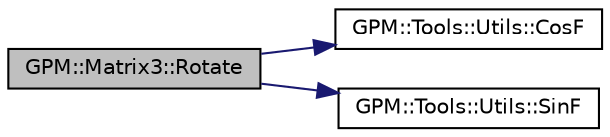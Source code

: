 digraph "GPM::Matrix3::Rotate"
{
 // INTERACTIVE_SVG=YES
 // LATEX_PDF_SIZE
  edge [fontname="Helvetica",fontsize="10",labelfontname="Helvetica",labelfontsize="10"];
  node [fontname="Helvetica",fontsize="10",shape=record];
  rankdir="LR";
  Node200 [label="GPM::Matrix3::Rotate",height=0.2,width=0.4,color="black", fillcolor="grey75", style="filled", fontcolor="black",tooltip="Rotate the current matrix with an angle in degrees."];
  Node200 -> Node201 [color="midnightblue",fontsize="10",style="solid",fontname="Helvetica"];
  Node201 [label="GPM::Tools::Utils::CosF",height=0.2,width=0.4,color="black", fillcolor="white", style="filled",URL="$class_g_p_m_1_1_tools_1_1_utils.html#aa6e9f34082eb741de10142faf5b90f4d",tooltip="Mathematics co-sinus implementation with float precision."];
  Node200 -> Node202 [color="midnightblue",fontsize="10",style="solid",fontname="Helvetica"];
  Node202 [label="GPM::Tools::Utils::SinF",height=0.2,width=0.4,color="black", fillcolor="white", style="filled",URL="$class_g_p_m_1_1_tools_1_1_utils.html#a0f3d4065795e6821a5ee311947402f0e",tooltip="Mathematics sinus implementation with float precision."];
}
